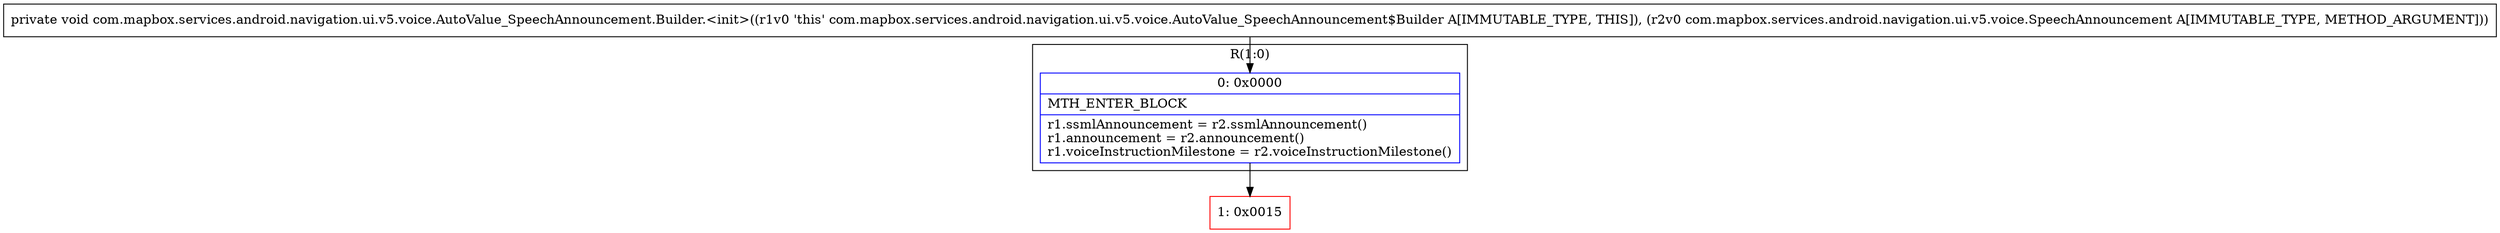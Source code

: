 digraph "CFG forcom.mapbox.services.android.navigation.ui.v5.voice.AutoValue_SpeechAnnouncement.Builder.\<init\>(Lcom\/mapbox\/services\/android\/navigation\/ui\/v5\/voice\/SpeechAnnouncement;)V" {
subgraph cluster_Region_558847400 {
label = "R(1:0)";
node [shape=record,color=blue];
Node_0 [shape=record,label="{0\:\ 0x0000|MTH_ENTER_BLOCK\l|r1.ssmlAnnouncement = r2.ssmlAnnouncement()\lr1.announcement = r2.announcement()\lr1.voiceInstructionMilestone = r2.voiceInstructionMilestone()\l}"];
}
Node_1 [shape=record,color=red,label="{1\:\ 0x0015}"];
MethodNode[shape=record,label="{private void com.mapbox.services.android.navigation.ui.v5.voice.AutoValue_SpeechAnnouncement.Builder.\<init\>((r1v0 'this' com.mapbox.services.android.navigation.ui.v5.voice.AutoValue_SpeechAnnouncement$Builder A[IMMUTABLE_TYPE, THIS]), (r2v0 com.mapbox.services.android.navigation.ui.v5.voice.SpeechAnnouncement A[IMMUTABLE_TYPE, METHOD_ARGUMENT])) }"];
MethodNode -> Node_0;
Node_0 -> Node_1;
}

